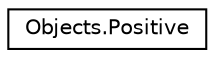 digraph "Representación gráfica de la clase"
{
 // LATEX_PDF_SIZE
  edge [fontname="Helvetica",fontsize="10",labelfontname="Helvetica",labelfontsize="10"];
  node [fontname="Helvetica",fontsize="10",shape=record];
  rankdir="LR";
  Node0 [label="Objects.Positive",height=0.2,width=0.4,color="black", fillcolor="white", style="filled",URL="$class_objects_1_1_positive.html",tooltip=" "];
}
